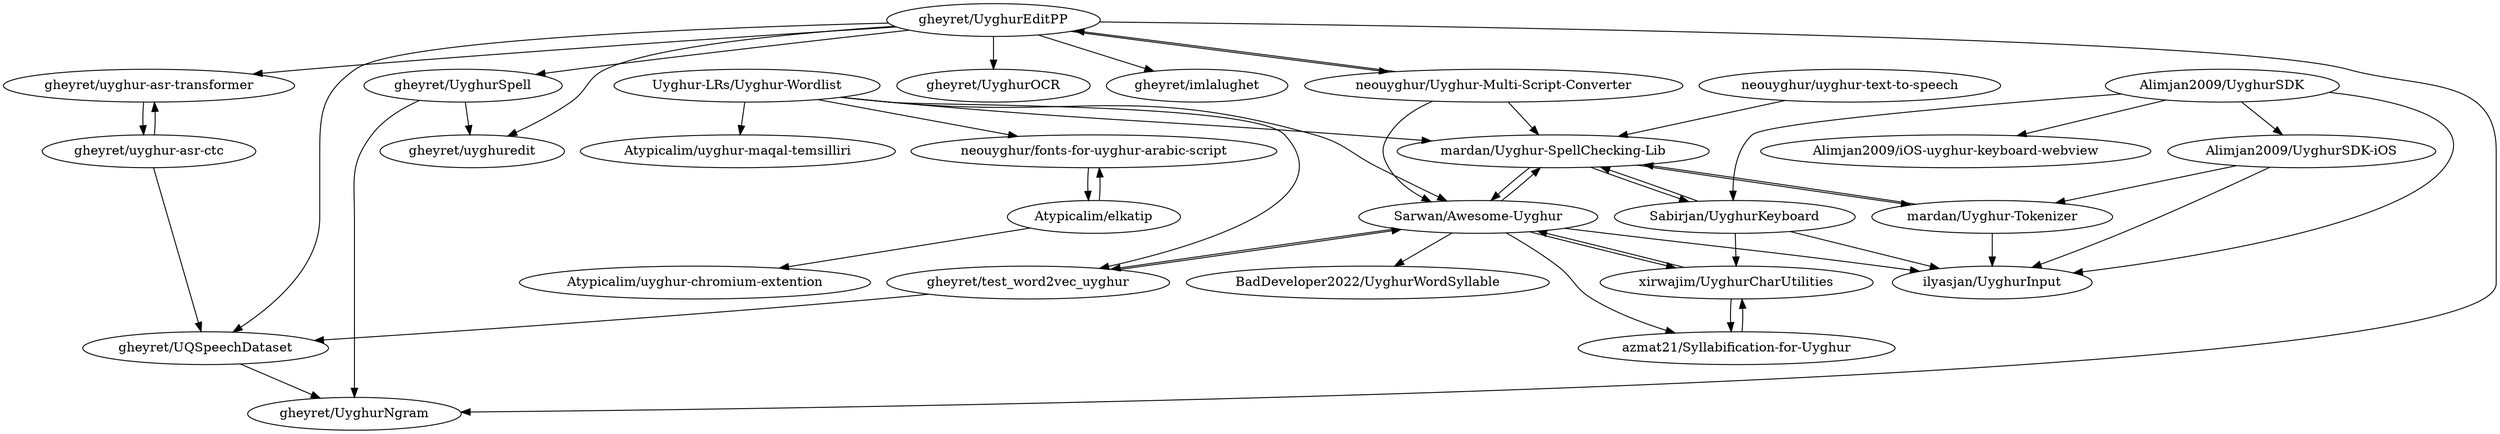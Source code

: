 digraph G {
"neouyghur/fonts-for-uyghur-arabic-script" -> "Atypicalim/elkatip"
"Uyghur-LRs/Uyghur-Wordlist" -> "mardan/Uyghur-SpellChecking-Lib"
"Uyghur-LRs/Uyghur-Wordlist" -> "Atypicalim/uyghur-maqal-temsilliri"
"Uyghur-LRs/Uyghur-Wordlist" -> "Sarwan/Awesome-Uyghur"
"Uyghur-LRs/Uyghur-Wordlist" -> "neouyghur/fonts-for-uyghur-arabic-script"
"Uyghur-LRs/Uyghur-Wordlist" -> "gheyret/test_word2vec_uyghur"
"gheyret/UQSpeechDataset" -> "gheyret/UyghurNgram"
"neouyghur/uyghur-text-to-speech" -> "mardan/Uyghur-SpellChecking-Lib"
"mardan/Uyghur-Tokenizer" -> "mardan/Uyghur-SpellChecking-Lib"
"mardan/Uyghur-Tokenizer" -> "ilyasjan/UyghurInput"
"gheyret/test_word2vec_uyghur" -> "Sarwan/Awesome-Uyghur"
"gheyret/test_word2vec_uyghur" -> "gheyret/UQSpeechDataset"
"mardan/Uyghur-SpellChecking-Lib" -> "mardan/Uyghur-Tokenizer"
"mardan/Uyghur-SpellChecking-Lib" -> "Sabirjan/UyghurKeyboard"
"mardan/Uyghur-SpellChecking-Lib" -> "Sarwan/Awesome-Uyghur"
"Alimjan2009/UyghurSDK" -> "ilyasjan/UyghurInput"
"Alimjan2009/UyghurSDK" -> "Sabirjan/UyghurKeyboard"
"Alimjan2009/UyghurSDK" -> "Alimjan2009/UyghurSDK-iOS"
"Alimjan2009/UyghurSDK" -> "Alimjan2009/iOS-uyghur-keyboard-webview"
"Sabirjan/UyghurKeyboard" -> "mardan/Uyghur-SpellChecking-Lib"
"Sabirjan/UyghurKeyboard" -> "xirwajim/UyghurCharUtilities"
"Sabirjan/UyghurKeyboard" -> "ilyasjan/UyghurInput"
"xirwajim/UyghurCharUtilities" -> "azmat21/Syllabification-for-Uyghur"
"xirwajim/UyghurCharUtilities" -> "Sarwan/Awesome-Uyghur"
"gheyret/uyghur-asr-ctc" -> "gheyret/uyghur-asr-transformer"
"gheyret/uyghur-asr-ctc" -> "gheyret/UQSpeechDataset"
"Atypicalim/elkatip" -> "neouyghur/fonts-for-uyghur-arabic-script"
"Atypicalim/elkatip" -> "Atypicalim/uyghur-chromium-extention"
"Alimjan2009/UyghurSDK-iOS" -> "mardan/Uyghur-Tokenizer"
"Alimjan2009/UyghurSDK-iOS" -> "ilyasjan/UyghurInput"
"Sarwan/Awesome-Uyghur" -> "xirwajim/UyghurCharUtilities"
"Sarwan/Awesome-Uyghur" -> "mardan/Uyghur-SpellChecking-Lib"
"Sarwan/Awesome-Uyghur" -> "gheyret/test_word2vec_uyghur"
"Sarwan/Awesome-Uyghur" -> "BadDeveloper2022/UyghurWordSyllable"
"Sarwan/Awesome-Uyghur" -> "ilyasjan/UyghurInput"
"Sarwan/Awesome-Uyghur" -> "azmat21/Syllabification-for-Uyghur"
"gheyret/UyghurEditPP" -> "gheyret/uyghuredit"
"gheyret/UyghurEditPP" -> "gheyret/UyghurOCR"
"gheyret/UyghurEditPP" -> "neouyghur/Uyghur-Multi-Script-Converter"
"gheyret/UyghurEditPP" -> "gheyret/UyghurSpell"
"gheyret/UyghurEditPP" -> "gheyret/uyghur-asr-transformer"
"gheyret/UyghurEditPP" -> "gheyret/UQSpeechDataset"
"gheyret/UyghurEditPP" -> "gheyret/imlalughet"
"gheyret/UyghurEditPP" -> "gheyret/UyghurNgram"
"gheyret/uyghur-asr-transformer" -> "gheyret/uyghur-asr-ctc"
"gheyret/UyghurSpell" -> "gheyret/uyghuredit"
"gheyret/UyghurSpell" -> "gheyret/UyghurNgram"
"azmat21/Syllabification-for-Uyghur" -> "xirwajim/UyghurCharUtilities"
"neouyghur/Uyghur-Multi-Script-Converter" -> "gheyret/UyghurEditPP"
"neouyghur/Uyghur-Multi-Script-Converter" -> "Sarwan/Awesome-Uyghur"
"neouyghur/Uyghur-Multi-Script-Converter" -> "mardan/Uyghur-SpellChecking-Lib"
"neouyghur/fonts-for-uyghur-arabic-script" ["l"="1.719,46.181"]
"Atypicalim/elkatip" ["l"="1.73,46.193"]
"Uyghur-LRs/Uyghur-Wordlist" ["l"="1.694,46.159"]
"mardan/Uyghur-SpellChecking-Lib" ["l"="1.703,46.165"]
"Atypicalim/uyghur-maqal-temsilliri" ["l"="1.669,46.157"]
"Sarwan/Awesome-Uyghur" ["l"="1.711,46.158"]
"gheyret/test_word2vec_uyghur" ["l"="1.719,46.146"]
"gheyret/UQSpeechDataset" ["l"="1.73,46.125"]
"gheyret/UyghurNgram" ["l"="1.72,46.109"]
"neouyghur/uyghur-text-to-speech" ["l"="1.73,46.159"]
"mardan/Uyghur-Tokenizer" ["l"="1.682,46.171"]
"ilyasjan/UyghurInput" ["l"="1.692,46.177"]
"Sabirjan/UyghurKeyboard" ["l"="1.704,46.18"]
"Alimjan2009/UyghurSDK" ["l"="1.687,46.193"]
"Alimjan2009/UyghurSDK-iOS" ["l"="1.673,46.183"]
"Alimjan2009/iOS-uyghur-keyboard-webview" ["l"="1.682,46.207"]
"xirwajim/UyghurCharUtilities" ["l"="1.719,46.17"]
"azmat21/Syllabification-for-Uyghur" ["l"="1.734,46.167"]
"gheyret/uyghur-asr-ctc" ["l"="1.751,46.113"]
"gheyret/uyghur-asr-transformer" ["l"="1.737,46.104"]
"Atypicalim/uyghur-chromium-extention" ["l"="1.741,46.205"]
"BadDeveloper2022/UyghurWordSyllable" ["l"="1.69,46.148"]
"gheyret/UyghurEditPP" ["l"="1.71,46.118"]
"gheyret/uyghuredit" ["l"="1.692,46.104"]
"gheyret/UyghurOCR" ["l"="1.731,46.115"]
"neouyghur/Uyghur-Multi-Script-Converter" ["l"="1.706,46.138"]
"gheyret/UyghurSpell" ["l"="1.707,46.103"]
"gheyret/imlalughet" ["l"="1.687,46.117"]
}